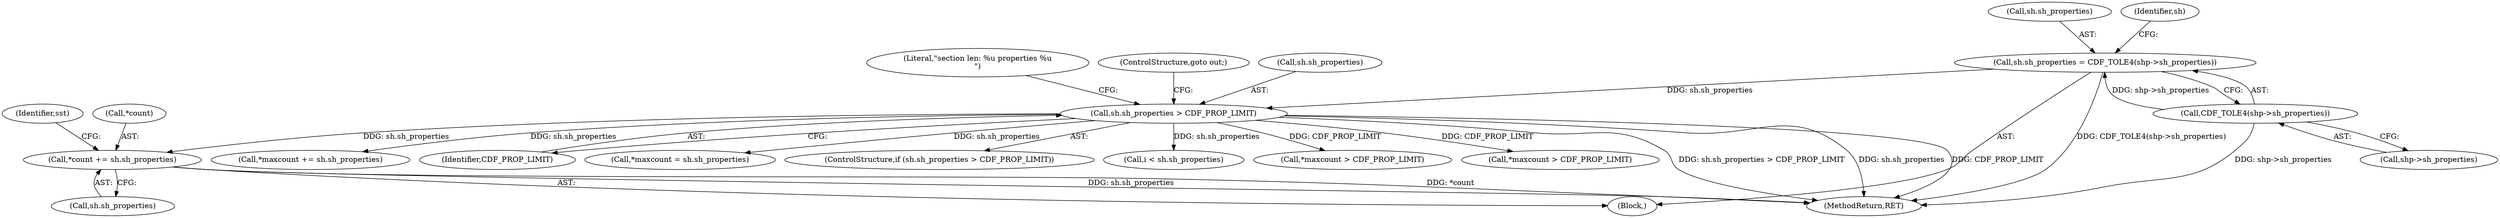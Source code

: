 digraph "0_file_f97486ef5dc3e8735440edc4fc8808c63e1a3ef0@pointer" {
"1000230" [label="(Call,*count += sh.sh_properties)"];
"1000177" [label="(Call,sh.sh_properties > CDF_PROP_LIMIT)"];
"1000168" [label="(Call,sh.sh_properties = CDF_TOLE4(shp->sh_properties))"];
"1000172" [label="(Call,CDF_TOLE4(shp->sh_properties))"];
"1000177" [label="(Call,sh.sh_properties > CDF_PROP_LIMIT)"];
"1000231" [label="(Call,*count)"];
"1000176" [label="(ControlStructure,if (sh.sh_properties > CDF_PROP_LIMIT))"];
"1000230" [label="(Call,*count += sh.sh_properties)"];
"1000169" [label="(Call,sh.sh_properties)"];
"1000251" [label="(Call,i < sh.sh_properties)"];
"1000179" [label="(Identifier,sh)"];
"1000233" [label="(Call,sh.sh_properties)"];
"1000654" [label="(Call,*maxcount > CDF_PROP_LIMIT)"];
"1000173" [label="(Call,shp->sh_properties)"];
"1000211" [label="(Call,*maxcount = sh.sh_properties)"];
"1000107" [label="(Block,)"];
"1000839" [label="(MethodReturn,RET)"];
"1000198" [label="(Call,*maxcount > CDF_PROP_LIMIT)"];
"1000203" [label="(Call,*maxcount += sh.sh_properties)"];
"1000181" [label="(Identifier,CDF_PROP_LIMIT)"];
"1000178" [label="(Call,sh.sh_properties)"];
"1000185" [label="(Literal,\"section len: %u properties %u\n\")"];
"1000168" [label="(Call,sh.sh_properties = CDF_TOLE4(shp->sh_properties))"];
"1000182" [label="(ControlStructure,goto out;)"];
"1000172" [label="(Call,CDF_TOLE4(shp->sh_properties))"];
"1000239" [label="(Identifier,sst)"];
"1000230" -> "1000107"  [label="AST: "];
"1000230" -> "1000233"  [label="CFG: "];
"1000231" -> "1000230"  [label="AST: "];
"1000233" -> "1000230"  [label="AST: "];
"1000239" -> "1000230"  [label="CFG: "];
"1000230" -> "1000839"  [label="DDG: sh.sh_properties"];
"1000230" -> "1000839"  [label="DDG: *count"];
"1000177" -> "1000230"  [label="DDG: sh.sh_properties"];
"1000177" -> "1000176"  [label="AST: "];
"1000177" -> "1000181"  [label="CFG: "];
"1000178" -> "1000177"  [label="AST: "];
"1000181" -> "1000177"  [label="AST: "];
"1000182" -> "1000177"  [label="CFG: "];
"1000185" -> "1000177"  [label="CFG: "];
"1000177" -> "1000839"  [label="DDG: sh.sh_properties"];
"1000177" -> "1000839"  [label="DDG: CDF_PROP_LIMIT"];
"1000177" -> "1000839"  [label="DDG: sh.sh_properties > CDF_PROP_LIMIT"];
"1000168" -> "1000177"  [label="DDG: sh.sh_properties"];
"1000177" -> "1000198"  [label="DDG: CDF_PROP_LIMIT"];
"1000177" -> "1000203"  [label="DDG: sh.sh_properties"];
"1000177" -> "1000211"  [label="DDG: sh.sh_properties"];
"1000177" -> "1000251"  [label="DDG: sh.sh_properties"];
"1000177" -> "1000654"  [label="DDG: CDF_PROP_LIMIT"];
"1000168" -> "1000107"  [label="AST: "];
"1000168" -> "1000172"  [label="CFG: "];
"1000169" -> "1000168"  [label="AST: "];
"1000172" -> "1000168"  [label="AST: "];
"1000179" -> "1000168"  [label="CFG: "];
"1000168" -> "1000839"  [label="DDG: CDF_TOLE4(shp->sh_properties)"];
"1000172" -> "1000168"  [label="DDG: shp->sh_properties"];
"1000172" -> "1000173"  [label="CFG: "];
"1000173" -> "1000172"  [label="AST: "];
"1000172" -> "1000839"  [label="DDG: shp->sh_properties"];
}
